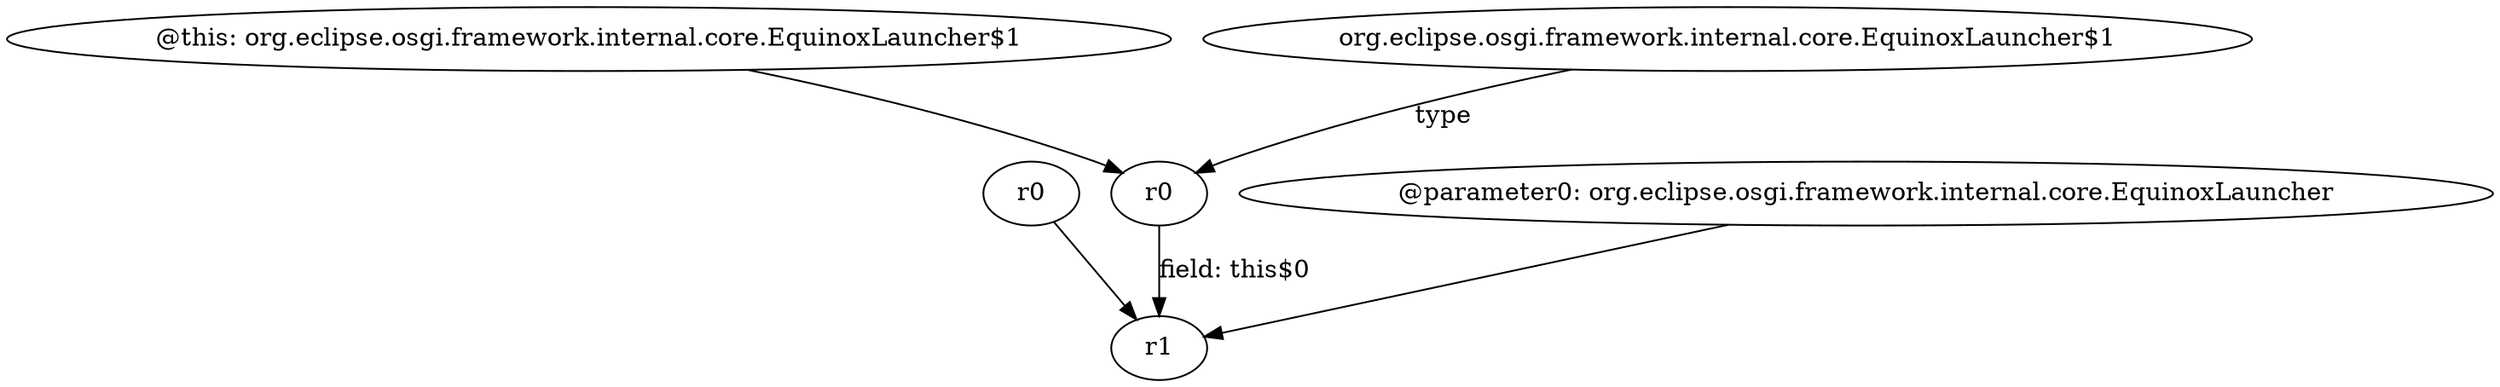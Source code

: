 digraph g {
0[label="r0"]
1[label="r1"]
0->1[label=""]
2[label="r0"]
2->1[label="field: this$0"]
3[label="@parameter0: org.eclipse.osgi.framework.internal.core.EquinoxLauncher"]
3->1[label=""]
4[label="@this: org.eclipse.osgi.framework.internal.core.EquinoxLauncher$1"]
4->2[label=""]
5[label="org.eclipse.osgi.framework.internal.core.EquinoxLauncher$1"]
5->2[label="type"]
}
